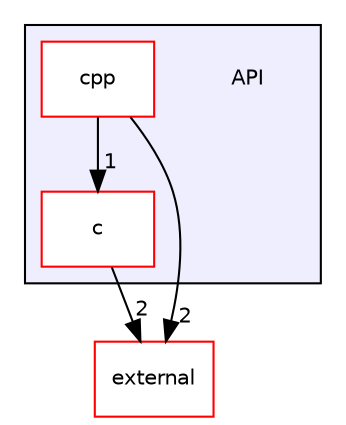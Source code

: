 digraph "/home/developer/mtrain-firmware/API" {
  compound=true
  node [ fontsize="10", fontname="Helvetica"];
  edge [ labelfontsize="10", labelfontname="Helvetica"];
  subgraph clusterdir_19ea4dbfe8f0e4681f60b9b97f7b5d11 {
    graph [ bgcolor="#eeeeff", pencolor="black", label="" URL="dir_19ea4dbfe8f0e4681f60b9b97f7b5d11.html"];
    dir_19ea4dbfe8f0e4681f60b9b97f7b5d11 [shape=plaintext label="API"];
    dir_e2e077455bb86c34d5829af5e6a708cc [shape=box label="c" color="red" fillcolor="white" style="filled" URL="dir_e2e077455bb86c34d5829af5e6a708cc.html"];
    dir_d1809f1ebb3f0b4465bdced1df817fb0 [shape=box label="cpp" color="red" fillcolor="white" style="filled" URL="dir_d1809f1ebb3f0b4465bdced1df817fb0.html"];
  }
  dir_397d9aeee4af8edecac90968d93b57df [shape=box label="external" fillcolor="white" style="filled" color="red" URL="dir_397d9aeee4af8edecac90968d93b57df.html"];
  dir_d1809f1ebb3f0b4465bdced1df817fb0->dir_e2e077455bb86c34d5829af5e6a708cc [headlabel="1", labeldistance=1.5 headhref="dir_000004_000001.html"];
  dir_d1809f1ebb3f0b4465bdced1df817fb0->dir_397d9aeee4af8edecac90968d93b57df [headlabel="2", labeldistance=1.5 headhref="dir_000004_000015.html"];
  dir_e2e077455bb86c34d5829af5e6a708cc->dir_397d9aeee4af8edecac90968d93b57df [headlabel="2", labeldistance=1.5 headhref="dir_000001_000015.html"];
}
